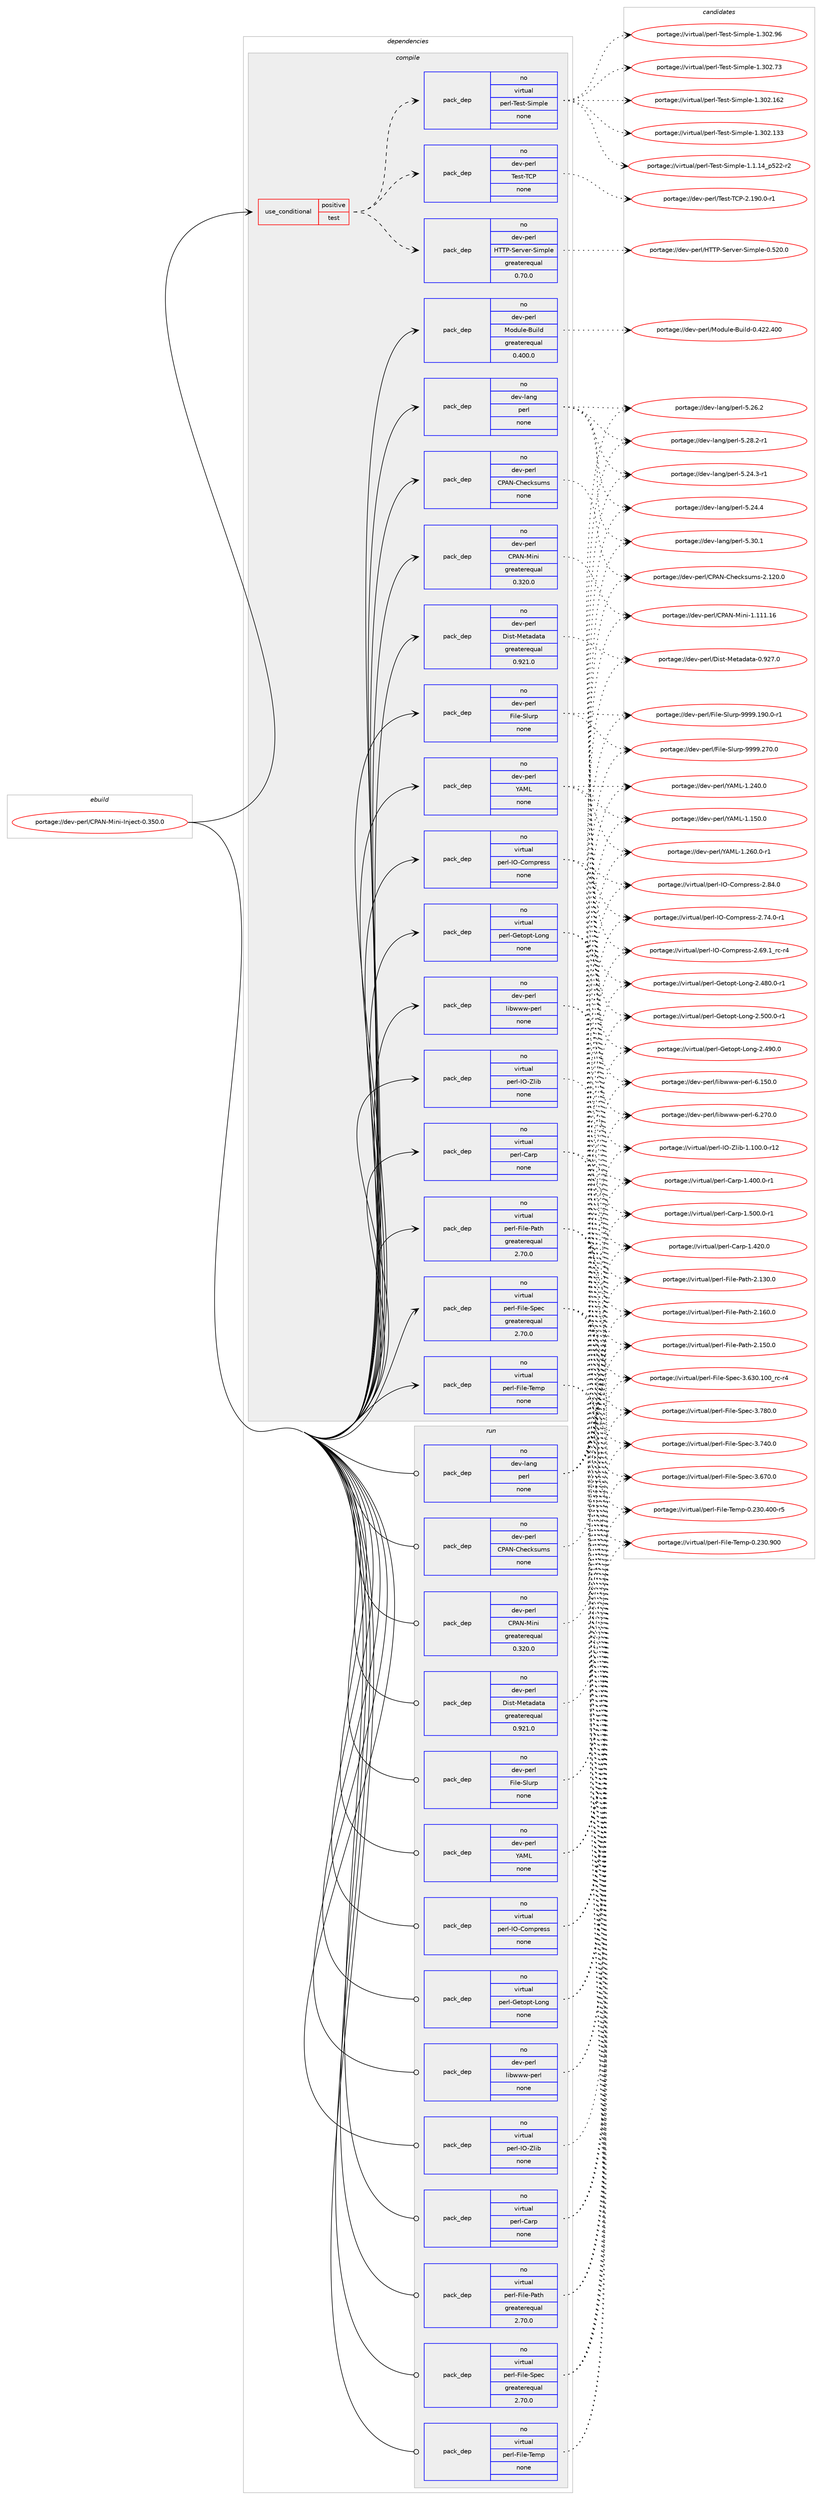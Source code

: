 digraph prolog {

# *************
# Graph options
# *************

newrank=true;
concentrate=true;
compound=true;
graph [rankdir=LR,fontname=Helvetica,fontsize=10,ranksep=1.5];#, ranksep=2.5, nodesep=0.2];
edge  [arrowhead=vee];
node  [fontname=Helvetica,fontsize=10];

# **********
# The ebuild
# **********

subgraph cluster_leftcol {
color=gray;
label=<<i>ebuild</i>>;
id [label="portage://dev-perl/CPAN-Mini-Inject-0.350.0", color=red, width=4, href="../dev-perl/CPAN-Mini-Inject-0.350.0.svg"];
}

# ****************
# The dependencies
# ****************

subgraph cluster_midcol {
color=gray;
label=<<i>dependencies</i>>;
subgraph cluster_compile {
fillcolor="#eeeeee";
style=filled;
label=<<i>compile</i>>;
subgraph cond122649 {
dependency499105 [label=<<TABLE BORDER="0" CELLBORDER="1" CELLSPACING="0" CELLPADDING="4"><TR><TD ROWSPAN="3" CELLPADDING="10">use_conditional</TD></TR><TR><TD>positive</TD></TR><TR><TD>test</TD></TR></TABLE>>, shape=none, color=red];
subgraph pack371353 {
dependency499106 [label=<<TABLE BORDER="0" CELLBORDER="1" CELLSPACING="0" CELLPADDING="4" WIDTH="220"><TR><TD ROWSPAN="6" CELLPADDING="30">pack_dep</TD></TR><TR><TD WIDTH="110">no</TD></TR><TR><TD>dev-perl</TD></TR><TR><TD>HTTP-Server-Simple</TD></TR><TR><TD>greaterequal</TD></TR><TR><TD>0.70.0</TD></TR></TABLE>>, shape=none, color=blue];
}
dependency499105:e -> dependency499106:w [weight=20,style="dashed",arrowhead="vee"];
subgraph pack371354 {
dependency499107 [label=<<TABLE BORDER="0" CELLBORDER="1" CELLSPACING="0" CELLPADDING="4" WIDTH="220"><TR><TD ROWSPAN="6" CELLPADDING="30">pack_dep</TD></TR><TR><TD WIDTH="110">no</TD></TR><TR><TD>dev-perl</TD></TR><TR><TD>Test-TCP</TD></TR><TR><TD>none</TD></TR><TR><TD></TD></TR></TABLE>>, shape=none, color=blue];
}
dependency499105:e -> dependency499107:w [weight=20,style="dashed",arrowhead="vee"];
subgraph pack371355 {
dependency499108 [label=<<TABLE BORDER="0" CELLBORDER="1" CELLSPACING="0" CELLPADDING="4" WIDTH="220"><TR><TD ROWSPAN="6" CELLPADDING="30">pack_dep</TD></TR><TR><TD WIDTH="110">no</TD></TR><TR><TD>virtual</TD></TR><TR><TD>perl-Test-Simple</TD></TR><TR><TD>none</TD></TR><TR><TD></TD></TR></TABLE>>, shape=none, color=blue];
}
dependency499105:e -> dependency499108:w [weight=20,style="dashed",arrowhead="vee"];
}
id:e -> dependency499105:w [weight=20,style="solid",arrowhead="vee"];
subgraph pack371356 {
dependency499109 [label=<<TABLE BORDER="0" CELLBORDER="1" CELLSPACING="0" CELLPADDING="4" WIDTH="220"><TR><TD ROWSPAN="6" CELLPADDING="30">pack_dep</TD></TR><TR><TD WIDTH="110">no</TD></TR><TR><TD>dev-lang</TD></TR><TR><TD>perl</TD></TR><TR><TD>none</TD></TR><TR><TD></TD></TR></TABLE>>, shape=none, color=blue];
}
id:e -> dependency499109:w [weight=20,style="solid",arrowhead="vee"];
subgraph pack371357 {
dependency499110 [label=<<TABLE BORDER="0" CELLBORDER="1" CELLSPACING="0" CELLPADDING="4" WIDTH="220"><TR><TD ROWSPAN="6" CELLPADDING="30">pack_dep</TD></TR><TR><TD WIDTH="110">no</TD></TR><TR><TD>dev-perl</TD></TR><TR><TD>CPAN-Checksums</TD></TR><TR><TD>none</TD></TR><TR><TD></TD></TR></TABLE>>, shape=none, color=blue];
}
id:e -> dependency499110:w [weight=20,style="solid",arrowhead="vee"];
subgraph pack371358 {
dependency499111 [label=<<TABLE BORDER="0" CELLBORDER="1" CELLSPACING="0" CELLPADDING="4" WIDTH="220"><TR><TD ROWSPAN="6" CELLPADDING="30">pack_dep</TD></TR><TR><TD WIDTH="110">no</TD></TR><TR><TD>dev-perl</TD></TR><TR><TD>CPAN-Mini</TD></TR><TR><TD>greaterequal</TD></TR><TR><TD>0.320.0</TD></TR></TABLE>>, shape=none, color=blue];
}
id:e -> dependency499111:w [weight=20,style="solid",arrowhead="vee"];
subgraph pack371359 {
dependency499112 [label=<<TABLE BORDER="0" CELLBORDER="1" CELLSPACING="0" CELLPADDING="4" WIDTH="220"><TR><TD ROWSPAN="6" CELLPADDING="30">pack_dep</TD></TR><TR><TD WIDTH="110">no</TD></TR><TR><TD>dev-perl</TD></TR><TR><TD>Dist-Metadata</TD></TR><TR><TD>greaterequal</TD></TR><TR><TD>0.921.0</TD></TR></TABLE>>, shape=none, color=blue];
}
id:e -> dependency499112:w [weight=20,style="solid",arrowhead="vee"];
subgraph pack371360 {
dependency499113 [label=<<TABLE BORDER="0" CELLBORDER="1" CELLSPACING="0" CELLPADDING="4" WIDTH="220"><TR><TD ROWSPAN="6" CELLPADDING="30">pack_dep</TD></TR><TR><TD WIDTH="110">no</TD></TR><TR><TD>dev-perl</TD></TR><TR><TD>File-Slurp</TD></TR><TR><TD>none</TD></TR><TR><TD></TD></TR></TABLE>>, shape=none, color=blue];
}
id:e -> dependency499113:w [weight=20,style="solid",arrowhead="vee"];
subgraph pack371361 {
dependency499114 [label=<<TABLE BORDER="0" CELLBORDER="1" CELLSPACING="0" CELLPADDING="4" WIDTH="220"><TR><TD ROWSPAN="6" CELLPADDING="30">pack_dep</TD></TR><TR><TD WIDTH="110">no</TD></TR><TR><TD>dev-perl</TD></TR><TR><TD>Module-Build</TD></TR><TR><TD>greaterequal</TD></TR><TR><TD>0.400.0</TD></TR></TABLE>>, shape=none, color=blue];
}
id:e -> dependency499114:w [weight=20,style="solid",arrowhead="vee"];
subgraph pack371362 {
dependency499115 [label=<<TABLE BORDER="0" CELLBORDER="1" CELLSPACING="0" CELLPADDING="4" WIDTH="220"><TR><TD ROWSPAN="6" CELLPADDING="30">pack_dep</TD></TR><TR><TD WIDTH="110">no</TD></TR><TR><TD>dev-perl</TD></TR><TR><TD>YAML</TD></TR><TR><TD>none</TD></TR><TR><TD></TD></TR></TABLE>>, shape=none, color=blue];
}
id:e -> dependency499115:w [weight=20,style="solid",arrowhead="vee"];
subgraph pack371363 {
dependency499116 [label=<<TABLE BORDER="0" CELLBORDER="1" CELLSPACING="0" CELLPADDING="4" WIDTH="220"><TR><TD ROWSPAN="6" CELLPADDING="30">pack_dep</TD></TR><TR><TD WIDTH="110">no</TD></TR><TR><TD>dev-perl</TD></TR><TR><TD>libwww-perl</TD></TR><TR><TD>none</TD></TR><TR><TD></TD></TR></TABLE>>, shape=none, color=blue];
}
id:e -> dependency499116:w [weight=20,style="solid",arrowhead="vee"];
subgraph pack371364 {
dependency499117 [label=<<TABLE BORDER="0" CELLBORDER="1" CELLSPACING="0" CELLPADDING="4" WIDTH="220"><TR><TD ROWSPAN="6" CELLPADDING="30">pack_dep</TD></TR><TR><TD WIDTH="110">no</TD></TR><TR><TD>virtual</TD></TR><TR><TD>perl-Carp</TD></TR><TR><TD>none</TD></TR><TR><TD></TD></TR></TABLE>>, shape=none, color=blue];
}
id:e -> dependency499117:w [weight=20,style="solid",arrowhead="vee"];
subgraph pack371365 {
dependency499118 [label=<<TABLE BORDER="0" CELLBORDER="1" CELLSPACING="0" CELLPADDING="4" WIDTH="220"><TR><TD ROWSPAN="6" CELLPADDING="30">pack_dep</TD></TR><TR><TD WIDTH="110">no</TD></TR><TR><TD>virtual</TD></TR><TR><TD>perl-File-Path</TD></TR><TR><TD>greaterequal</TD></TR><TR><TD>2.70.0</TD></TR></TABLE>>, shape=none, color=blue];
}
id:e -> dependency499118:w [weight=20,style="solid",arrowhead="vee"];
subgraph pack371366 {
dependency499119 [label=<<TABLE BORDER="0" CELLBORDER="1" CELLSPACING="0" CELLPADDING="4" WIDTH="220"><TR><TD ROWSPAN="6" CELLPADDING="30">pack_dep</TD></TR><TR><TD WIDTH="110">no</TD></TR><TR><TD>virtual</TD></TR><TR><TD>perl-File-Spec</TD></TR><TR><TD>greaterequal</TD></TR><TR><TD>2.70.0</TD></TR></TABLE>>, shape=none, color=blue];
}
id:e -> dependency499119:w [weight=20,style="solid",arrowhead="vee"];
subgraph pack371367 {
dependency499120 [label=<<TABLE BORDER="0" CELLBORDER="1" CELLSPACING="0" CELLPADDING="4" WIDTH="220"><TR><TD ROWSPAN="6" CELLPADDING="30">pack_dep</TD></TR><TR><TD WIDTH="110">no</TD></TR><TR><TD>virtual</TD></TR><TR><TD>perl-File-Temp</TD></TR><TR><TD>none</TD></TR><TR><TD></TD></TR></TABLE>>, shape=none, color=blue];
}
id:e -> dependency499120:w [weight=20,style="solid",arrowhead="vee"];
subgraph pack371368 {
dependency499121 [label=<<TABLE BORDER="0" CELLBORDER="1" CELLSPACING="0" CELLPADDING="4" WIDTH="220"><TR><TD ROWSPAN="6" CELLPADDING="30">pack_dep</TD></TR><TR><TD WIDTH="110">no</TD></TR><TR><TD>virtual</TD></TR><TR><TD>perl-Getopt-Long</TD></TR><TR><TD>none</TD></TR><TR><TD></TD></TR></TABLE>>, shape=none, color=blue];
}
id:e -> dependency499121:w [weight=20,style="solid",arrowhead="vee"];
subgraph pack371369 {
dependency499122 [label=<<TABLE BORDER="0" CELLBORDER="1" CELLSPACING="0" CELLPADDING="4" WIDTH="220"><TR><TD ROWSPAN="6" CELLPADDING="30">pack_dep</TD></TR><TR><TD WIDTH="110">no</TD></TR><TR><TD>virtual</TD></TR><TR><TD>perl-IO-Compress</TD></TR><TR><TD>none</TD></TR><TR><TD></TD></TR></TABLE>>, shape=none, color=blue];
}
id:e -> dependency499122:w [weight=20,style="solid",arrowhead="vee"];
subgraph pack371370 {
dependency499123 [label=<<TABLE BORDER="0" CELLBORDER="1" CELLSPACING="0" CELLPADDING="4" WIDTH="220"><TR><TD ROWSPAN="6" CELLPADDING="30">pack_dep</TD></TR><TR><TD WIDTH="110">no</TD></TR><TR><TD>virtual</TD></TR><TR><TD>perl-IO-Zlib</TD></TR><TR><TD>none</TD></TR><TR><TD></TD></TR></TABLE>>, shape=none, color=blue];
}
id:e -> dependency499123:w [weight=20,style="solid",arrowhead="vee"];
}
subgraph cluster_compileandrun {
fillcolor="#eeeeee";
style=filled;
label=<<i>compile and run</i>>;
}
subgraph cluster_run {
fillcolor="#eeeeee";
style=filled;
label=<<i>run</i>>;
subgraph pack371371 {
dependency499124 [label=<<TABLE BORDER="0" CELLBORDER="1" CELLSPACING="0" CELLPADDING="4" WIDTH="220"><TR><TD ROWSPAN="6" CELLPADDING="30">pack_dep</TD></TR><TR><TD WIDTH="110">no</TD></TR><TR><TD>dev-lang</TD></TR><TR><TD>perl</TD></TR><TR><TD>none</TD></TR><TR><TD></TD></TR></TABLE>>, shape=none, color=blue];
}
id:e -> dependency499124:w [weight=20,style="solid",arrowhead="odot"];
subgraph pack371372 {
dependency499125 [label=<<TABLE BORDER="0" CELLBORDER="1" CELLSPACING="0" CELLPADDING="4" WIDTH="220"><TR><TD ROWSPAN="6" CELLPADDING="30">pack_dep</TD></TR><TR><TD WIDTH="110">no</TD></TR><TR><TD>dev-perl</TD></TR><TR><TD>CPAN-Checksums</TD></TR><TR><TD>none</TD></TR><TR><TD></TD></TR></TABLE>>, shape=none, color=blue];
}
id:e -> dependency499125:w [weight=20,style="solid",arrowhead="odot"];
subgraph pack371373 {
dependency499126 [label=<<TABLE BORDER="0" CELLBORDER="1" CELLSPACING="0" CELLPADDING="4" WIDTH="220"><TR><TD ROWSPAN="6" CELLPADDING="30">pack_dep</TD></TR><TR><TD WIDTH="110">no</TD></TR><TR><TD>dev-perl</TD></TR><TR><TD>CPAN-Mini</TD></TR><TR><TD>greaterequal</TD></TR><TR><TD>0.320.0</TD></TR></TABLE>>, shape=none, color=blue];
}
id:e -> dependency499126:w [weight=20,style="solid",arrowhead="odot"];
subgraph pack371374 {
dependency499127 [label=<<TABLE BORDER="0" CELLBORDER="1" CELLSPACING="0" CELLPADDING="4" WIDTH="220"><TR><TD ROWSPAN="6" CELLPADDING="30">pack_dep</TD></TR><TR><TD WIDTH="110">no</TD></TR><TR><TD>dev-perl</TD></TR><TR><TD>Dist-Metadata</TD></TR><TR><TD>greaterequal</TD></TR><TR><TD>0.921.0</TD></TR></TABLE>>, shape=none, color=blue];
}
id:e -> dependency499127:w [weight=20,style="solid",arrowhead="odot"];
subgraph pack371375 {
dependency499128 [label=<<TABLE BORDER="0" CELLBORDER="1" CELLSPACING="0" CELLPADDING="4" WIDTH="220"><TR><TD ROWSPAN="6" CELLPADDING="30">pack_dep</TD></TR><TR><TD WIDTH="110">no</TD></TR><TR><TD>dev-perl</TD></TR><TR><TD>File-Slurp</TD></TR><TR><TD>none</TD></TR><TR><TD></TD></TR></TABLE>>, shape=none, color=blue];
}
id:e -> dependency499128:w [weight=20,style="solid",arrowhead="odot"];
subgraph pack371376 {
dependency499129 [label=<<TABLE BORDER="0" CELLBORDER="1" CELLSPACING="0" CELLPADDING="4" WIDTH="220"><TR><TD ROWSPAN="6" CELLPADDING="30">pack_dep</TD></TR><TR><TD WIDTH="110">no</TD></TR><TR><TD>dev-perl</TD></TR><TR><TD>YAML</TD></TR><TR><TD>none</TD></TR><TR><TD></TD></TR></TABLE>>, shape=none, color=blue];
}
id:e -> dependency499129:w [weight=20,style="solid",arrowhead="odot"];
subgraph pack371377 {
dependency499130 [label=<<TABLE BORDER="0" CELLBORDER="1" CELLSPACING="0" CELLPADDING="4" WIDTH="220"><TR><TD ROWSPAN="6" CELLPADDING="30">pack_dep</TD></TR><TR><TD WIDTH="110">no</TD></TR><TR><TD>dev-perl</TD></TR><TR><TD>libwww-perl</TD></TR><TR><TD>none</TD></TR><TR><TD></TD></TR></TABLE>>, shape=none, color=blue];
}
id:e -> dependency499130:w [weight=20,style="solid",arrowhead="odot"];
subgraph pack371378 {
dependency499131 [label=<<TABLE BORDER="0" CELLBORDER="1" CELLSPACING="0" CELLPADDING="4" WIDTH="220"><TR><TD ROWSPAN="6" CELLPADDING="30">pack_dep</TD></TR><TR><TD WIDTH="110">no</TD></TR><TR><TD>virtual</TD></TR><TR><TD>perl-Carp</TD></TR><TR><TD>none</TD></TR><TR><TD></TD></TR></TABLE>>, shape=none, color=blue];
}
id:e -> dependency499131:w [weight=20,style="solid",arrowhead="odot"];
subgraph pack371379 {
dependency499132 [label=<<TABLE BORDER="0" CELLBORDER="1" CELLSPACING="0" CELLPADDING="4" WIDTH="220"><TR><TD ROWSPAN="6" CELLPADDING="30">pack_dep</TD></TR><TR><TD WIDTH="110">no</TD></TR><TR><TD>virtual</TD></TR><TR><TD>perl-File-Path</TD></TR><TR><TD>greaterequal</TD></TR><TR><TD>2.70.0</TD></TR></TABLE>>, shape=none, color=blue];
}
id:e -> dependency499132:w [weight=20,style="solid",arrowhead="odot"];
subgraph pack371380 {
dependency499133 [label=<<TABLE BORDER="0" CELLBORDER="1" CELLSPACING="0" CELLPADDING="4" WIDTH="220"><TR><TD ROWSPAN="6" CELLPADDING="30">pack_dep</TD></TR><TR><TD WIDTH="110">no</TD></TR><TR><TD>virtual</TD></TR><TR><TD>perl-File-Spec</TD></TR><TR><TD>greaterequal</TD></TR><TR><TD>2.70.0</TD></TR></TABLE>>, shape=none, color=blue];
}
id:e -> dependency499133:w [weight=20,style="solid",arrowhead="odot"];
subgraph pack371381 {
dependency499134 [label=<<TABLE BORDER="0" CELLBORDER="1" CELLSPACING="0" CELLPADDING="4" WIDTH="220"><TR><TD ROWSPAN="6" CELLPADDING="30">pack_dep</TD></TR><TR><TD WIDTH="110">no</TD></TR><TR><TD>virtual</TD></TR><TR><TD>perl-File-Temp</TD></TR><TR><TD>none</TD></TR><TR><TD></TD></TR></TABLE>>, shape=none, color=blue];
}
id:e -> dependency499134:w [weight=20,style="solid",arrowhead="odot"];
subgraph pack371382 {
dependency499135 [label=<<TABLE BORDER="0" CELLBORDER="1" CELLSPACING="0" CELLPADDING="4" WIDTH="220"><TR><TD ROWSPAN="6" CELLPADDING="30">pack_dep</TD></TR><TR><TD WIDTH="110">no</TD></TR><TR><TD>virtual</TD></TR><TR><TD>perl-Getopt-Long</TD></TR><TR><TD>none</TD></TR><TR><TD></TD></TR></TABLE>>, shape=none, color=blue];
}
id:e -> dependency499135:w [weight=20,style="solid",arrowhead="odot"];
subgraph pack371383 {
dependency499136 [label=<<TABLE BORDER="0" CELLBORDER="1" CELLSPACING="0" CELLPADDING="4" WIDTH="220"><TR><TD ROWSPAN="6" CELLPADDING="30">pack_dep</TD></TR><TR><TD WIDTH="110">no</TD></TR><TR><TD>virtual</TD></TR><TR><TD>perl-IO-Compress</TD></TR><TR><TD>none</TD></TR><TR><TD></TD></TR></TABLE>>, shape=none, color=blue];
}
id:e -> dependency499136:w [weight=20,style="solid",arrowhead="odot"];
subgraph pack371384 {
dependency499137 [label=<<TABLE BORDER="0" CELLBORDER="1" CELLSPACING="0" CELLPADDING="4" WIDTH="220"><TR><TD ROWSPAN="6" CELLPADDING="30">pack_dep</TD></TR><TR><TD WIDTH="110">no</TD></TR><TR><TD>virtual</TD></TR><TR><TD>perl-IO-Zlib</TD></TR><TR><TD>none</TD></TR><TR><TD></TD></TR></TABLE>>, shape=none, color=blue];
}
id:e -> dependency499137:w [weight=20,style="solid",arrowhead="odot"];
}
}

# **************
# The candidates
# **************

subgraph cluster_choices {
rank=same;
color=gray;
label=<<i>candidates</i>>;

subgraph choice371353 {
color=black;
nodesep=1;
choice100101118451121011141084772848480458310111411810111445831051091121081014548465350484648 [label="portage://dev-perl/HTTP-Server-Simple-0.520.0", color=red, width=4,href="../dev-perl/HTTP-Server-Simple-0.520.0.svg"];
dependency499106:e -> choice100101118451121011141084772848480458310111411810111445831051091121081014548465350484648:w [style=dotted,weight="100"];
}
subgraph choice371354 {
color=black;
nodesep=1;
choice1001011184511210111410847841011151164584678045504649574846484511449 [label="portage://dev-perl/Test-TCP-2.190.0-r1", color=red, width=4,href="../dev-perl/Test-TCP-2.190.0-r1.svg"];
dependency499107:e -> choice1001011184511210111410847841011151164584678045504649574846484511449:w [style=dotted,weight="100"];
}
subgraph choice371355 {
color=black;
nodesep=1;
choice118105114116117971084711210111410845841011151164583105109112108101454946514850465754 [label="portage://virtual/perl-Test-Simple-1.302.96", color=red, width=4,href="../virtual/perl-Test-Simple-1.302.96.svg"];
choice118105114116117971084711210111410845841011151164583105109112108101454946514850465551 [label="portage://virtual/perl-Test-Simple-1.302.73", color=red, width=4,href="../virtual/perl-Test-Simple-1.302.73.svg"];
choice11810511411611797108471121011141084584101115116458310510911210810145494651485046495450 [label="portage://virtual/perl-Test-Simple-1.302.162", color=red, width=4,href="../virtual/perl-Test-Simple-1.302.162.svg"];
choice11810511411611797108471121011141084584101115116458310510911210810145494651485046495151 [label="portage://virtual/perl-Test-Simple-1.302.133", color=red, width=4,href="../virtual/perl-Test-Simple-1.302.133.svg"];
choice11810511411611797108471121011141084584101115116458310510911210810145494649464952951125350504511450 [label="portage://virtual/perl-Test-Simple-1.1.14_p522-r2", color=red, width=4,href="../virtual/perl-Test-Simple-1.1.14_p522-r2.svg"];
dependency499108:e -> choice118105114116117971084711210111410845841011151164583105109112108101454946514850465754:w [style=dotted,weight="100"];
dependency499108:e -> choice118105114116117971084711210111410845841011151164583105109112108101454946514850465551:w [style=dotted,weight="100"];
dependency499108:e -> choice11810511411611797108471121011141084584101115116458310510911210810145494651485046495450:w [style=dotted,weight="100"];
dependency499108:e -> choice11810511411611797108471121011141084584101115116458310510911210810145494651485046495151:w [style=dotted,weight="100"];
dependency499108:e -> choice11810511411611797108471121011141084584101115116458310510911210810145494649464952951125350504511450:w [style=dotted,weight="100"];
}
subgraph choice371356 {
color=black;
nodesep=1;
choice10010111845108971101034711210111410845534651484649 [label="portage://dev-lang/perl-5.30.1", color=red, width=4,href="../dev-lang/perl-5.30.1.svg"];
choice100101118451089711010347112101114108455346505646504511449 [label="portage://dev-lang/perl-5.28.2-r1", color=red, width=4,href="../dev-lang/perl-5.28.2-r1.svg"];
choice10010111845108971101034711210111410845534650544650 [label="portage://dev-lang/perl-5.26.2", color=red, width=4,href="../dev-lang/perl-5.26.2.svg"];
choice10010111845108971101034711210111410845534650524652 [label="portage://dev-lang/perl-5.24.4", color=red, width=4,href="../dev-lang/perl-5.24.4.svg"];
choice100101118451089711010347112101114108455346505246514511449 [label="portage://dev-lang/perl-5.24.3-r1", color=red, width=4,href="../dev-lang/perl-5.24.3-r1.svg"];
dependency499109:e -> choice10010111845108971101034711210111410845534651484649:w [style=dotted,weight="100"];
dependency499109:e -> choice100101118451089711010347112101114108455346505646504511449:w [style=dotted,weight="100"];
dependency499109:e -> choice10010111845108971101034711210111410845534650544650:w [style=dotted,weight="100"];
dependency499109:e -> choice10010111845108971101034711210111410845534650524652:w [style=dotted,weight="100"];
dependency499109:e -> choice100101118451089711010347112101114108455346505246514511449:w [style=dotted,weight="100"];
}
subgraph choice371357 {
color=black;
nodesep=1;
choice1001011184511210111410847678065784567104101991071151171091154550464950484648 [label="portage://dev-perl/CPAN-Checksums-2.120.0", color=red, width=4,href="../dev-perl/CPAN-Checksums-2.120.0.svg"];
dependency499110:e -> choice1001011184511210111410847678065784567104101991071151171091154550464950484648:w [style=dotted,weight="100"];
}
subgraph choice371358 {
color=black;
nodesep=1;
choice1001011184511210111410847678065784577105110105454946494949464954 [label="portage://dev-perl/CPAN-Mini-1.111.16", color=red, width=4,href="../dev-perl/CPAN-Mini-1.111.16.svg"];
dependency499111:e -> choice1001011184511210111410847678065784577105110105454946494949464954:w [style=dotted,weight="100"];
}
subgraph choice371359 {
color=black;
nodesep=1;
choice10010111845112101114108476810511511645771011169710097116974548465750554648 [label="portage://dev-perl/Dist-Metadata-0.927.0", color=red, width=4,href="../dev-perl/Dist-Metadata-0.927.0.svg"];
dependency499112:e -> choice10010111845112101114108476810511511645771011169710097116974548465750554648:w [style=dotted,weight="100"];
}
subgraph choice371360 {
color=black;
nodesep=1;
choice10010111845112101114108477010510810145831081171141124557575757465055484648 [label="portage://dev-perl/File-Slurp-9999.270.0", color=red, width=4,href="../dev-perl/File-Slurp-9999.270.0.svg"];
choice100101118451121011141084770105108101458310811711411245575757574649574846484511449 [label="portage://dev-perl/File-Slurp-9999.190.0-r1", color=red, width=4,href="../dev-perl/File-Slurp-9999.190.0-r1.svg"];
dependency499113:e -> choice10010111845112101114108477010510810145831081171141124557575757465055484648:w [style=dotted,weight="100"];
dependency499113:e -> choice100101118451121011141084770105108101458310811711411245575757574649574846484511449:w [style=dotted,weight="100"];
}
subgraph choice371361 {
color=black;
nodesep=1;
choice100101118451121011141084777111100117108101456611710510810045484652505046524848 [label="portage://dev-perl/Module-Build-0.422.400", color=red, width=4,href="../dev-perl/Module-Build-0.422.400.svg"];
dependency499114:e -> choice100101118451121011141084777111100117108101456611710510810045484652505046524848:w [style=dotted,weight="100"];
}
subgraph choice371362 {
color=black;
nodesep=1;
choice10010111845112101114108478965777645494650544846484511449 [label="portage://dev-perl/YAML-1.260.0-r1", color=red, width=4,href="../dev-perl/YAML-1.260.0-r1.svg"];
choice1001011184511210111410847896577764549465052484648 [label="portage://dev-perl/YAML-1.240.0", color=red, width=4,href="../dev-perl/YAML-1.240.0.svg"];
choice1001011184511210111410847896577764549464953484648 [label="portage://dev-perl/YAML-1.150.0", color=red, width=4,href="../dev-perl/YAML-1.150.0.svg"];
dependency499115:e -> choice10010111845112101114108478965777645494650544846484511449:w [style=dotted,weight="100"];
dependency499115:e -> choice1001011184511210111410847896577764549465052484648:w [style=dotted,weight="100"];
dependency499115:e -> choice1001011184511210111410847896577764549464953484648:w [style=dotted,weight="100"];
}
subgraph choice371363 {
color=black;
nodesep=1;
choice100101118451121011141084710810598119119119451121011141084554465055484648 [label="portage://dev-perl/libwww-perl-6.270.0", color=red, width=4,href="../dev-perl/libwww-perl-6.270.0.svg"];
choice100101118451121011141084710810598119119119451121011141084554464953484648 [label="portage://dev-perl/libwww-perl-6.150.0", color=red, width=4,href="../dev-perl/libwww-perl-6.150.0.svg"];
dependency499116:e -> choice100101118451121011141084710810598119119119451121011141084554465055484648:w [style=dotted,weight="100"];
dependency499116:e -> choice100101118451121011141084710810598119119119451121011141084554464953484648:w [style=dotted,weight="100"];
}
subgraph choice371364 {
color=black;
nodesep=1;
choice118105114116117971084711210111410845679711411245494653484846484511449 [label="portage://virtual/perl-Carp-1.500.0-r1", color=red, width=4,href="../virtual/perl-Carp-1.500.0-r1.svg"];
choice11810511411611797108471121011141084567971141124549465250484648 [label="portage://virtual/perl-Carp-1.420.0", color=red, width=4,href="../virtual/perl-Carp-1.420.0.svg"];
choice118105114116117971084711210111410845679711411245494652484846484511449 [label="portage://virtual/perl-Carp-1.400.0-r1", color=red, width=4,href="../virtual/perl-Carp-1.400.0-r1.svg"];
dependency499117:e -> choice118105114116117971084711210111410845679711411245494653484846484511449:w [style=dotted,weight="100"];
dependency499117:e -> choice11810511411611797108471121011141084567971141124549465250484648:w [style=dotted,weight="100"];
dependency499117:e -> choice118105114116117971084711210111410845679711411245494652484846484511449:w [style=dotted,weight="100"];
}
subgraph choice371365 {
color=black;
nodesep=1;
choice118105114116117971084711210111410845701051081014580971161044550464954484648 [label="portage://virtual/perl-File-Path-2.160.0", color=red, width=4,href="../virtual/perl-File-Path-2.160.0.svg"];
choice118105114116117971084711210111410845701051081014580971161044550464953484648 [label="portage://virtual/perl-File-Path-2.150.0", color=red, width=4,href="../virtual/perl-File-Path-2.150.0.svg"];
choice118105114116117971084711210111410845701051081014580971161044550464951484648 [label="portage://virtual/perl-File-Path-2.130.0", color=red, width=4,href="../virtual/perl-File-Path-2.130.0.svg"];
dependency499118:e -> choice118105114116117971084711210111410845701051081014580971161044550464954484648:w [style=dotted,weight="100"];
dependency499118:e -> choice118105114116117971084711210111410845701051081014580971161044550464953484648:w [style=dotted,weight="100"];
dependency499118:e -> choice118105114116117971084711210111410845701051081014580971161044550464951484648:w [style=dotted,weight="100"];
}
subgraph choice371366 {
color=black;
nodesep=1;
choice118105114116117971084711210111410845701051081014583112101994551465556484648 [label="portage://virtual/perl-File-Spec-3.780.0", color=red, width=4,href="../virtual/perl-File-Spec-3.780.0.svg"];
choice118105114116117971084711210111410845701051081014583112101994551465552484648 [label="portage://virtual/perl-File-Spec-3.740.0", color=red, width=4,href="../virtual/perl-File-Spec-3.740.0.svg"];
choice118105114116117971084711210111410845701051081014583112101994551465455484648 [label="portage://virtual/perl-File-Spec-3.670.0", color=red, width=4,href="../virtual/perl-File-Spec-3.670.0.svg"];
choice118105114116117971084711210111410845701051081014583112101994551465451484649484895114994511452 [label="portage://virtual/perl-File-Spec-3.630.100_rc-r4", color=red, width=4,href="../virtual/perl-File-Spec-3.630.100_rc-r4.svg"];
dependency499119:e -> choice118105114116117971084711210111410845701051081014583112101994551465556484648:w [style=dotted,weight="100"];
dependency499119:e -> choice118105114116117971084711210111410845701051081014583112101994551465552484648:w [style=dotted,weight="100"];
dependency499119:e -> choice118105114116117971084711210111410845701051081014583112101994551465455484648:w [style=dotted,weight="100"];
dependency499119:e -> choice118105114116117971084711210111410845701051081014583112101994551465451484649484895114994511452:w [style=dotted,weight="100"];
}
subgraph choice371367 {
color=black;
nodesep=1;
choice11810511411611797108471121011141084570105108101458410110911245484650514846574848 [label="portage://virtual/perl-File-Temp-0.230.900", color=red, width=4,href="../virtual/perl-File-Temp-0.230.900.svg"];
choice118105114116117971084711210111410845701051081014584101109112454846505148465248484511453 [label="portage://virtual/perl-File-Temp-0.230.400-r5", color=red, width=4,href="../virtual/perl-File-Temp-0.230.400-r5.svg"];
dependency499120:e -> choice11810511411611797108471121011141084570105108101458410110911245484650514846574848:w [style=dotted,weight="100"];
dependency499120:e -> choice118105114116117971084711210111410845701051081014584101109112454846505148465248484511453:w [style=dotted,weight="100"];
}
subgraph choice371368 {
color=black;
nodesep=1;
choice11810511411611797108471121011141084571101116111112116457611111010345504653484846484511449 [label="portage://virtual/perl-Getopt-Long-2.500.0-r1", color=red, width=4,href="../virtual/perl-Getopt-Long-2.500.0-r1.svg"];
choice1181051141161179710847112101114108457110111611111211645761111101034550465257484648 [label="portage://virtual/perl-Getopt-Long-2.490.0", color=red, width=4,href="../virtual/perl-Getopt-Long-2.490.0.svg"];
choice11810511411611797108471121011141084571101116111112116457611111010345504652564846484511449 [label="portage://virtual/perl-Getopt-Long-2.480.0-r1", color=red, width=4,href="../virtual/perl-Getopt-Long-2.480.0-r1.svg"];
dependency499121:e -> choice11810511411611797108471121011141084571101116111112116457611111010345504653484846484511449:w [style=dotted,weight="100"];
dependency499121:e -> choice1181051141161179710847112101114108457110111611111211645761111101034550465257484648:w [style=dotted,weight="100"];
dependency499121:e -> choice11810511411611797108471121011141084571101116111112116457611111010345504652564846484511449:w [style=dotted,weight="100"];
}
subgraph choice371369 {
color=black;
nodesep=1;
choice1181051141161179710847112101114108457379456711110911211410111511545504656524648 [label="portage://virtual/perl-IO-Compress-2.84.0", color=red, width=4,href="../virtual/perl-IO-Compress-2.84.0.svg"];
choice11810511411611797108471121011141084573794567111109112114101115115455046555246484511449 [label="portage://virtual/perl-IO-Compress-2.74.0-r1", color=red, width=4,href="../virtual/perl-IO-Compress-2.74.0-r1.svg"];
choice118105114116117971084711210111410845737945671111091121141011151154550465457464995114994511452 [label="portage://virtual/perl-IO-Compress-2.69.1_rc-r4", color=red, width=4,href="../virtual/perl-IO-Compress-2.69.1_rc-r4.svg"];
dependency499122:e -> choice1181051141161179710847112101114108457379456711110911211410111511545504656524648:w [style=dotted,weight="100"];
dependency499122:e -> choice11810511411611797108471121011141084573794567111109112114101115115455046555246484511449:w [style=dotted,weight="100"];
dependency499122:e -> choice118105114116117971084711210111410845737945671111091121141011151154550465457464995114994511452:w [style=dotted,weight="100"];
}
subgraph choice371370 {
color=black;
nodesep=1;
choice11810511411611797108471121011141084573794590108105984549464948484648451144950 [label="portage://virtual/perl-IO-Zlib-1.100.0-r12", color=red, width=4,href="../virtual/perl-IO-Zlib-1.100.0-r12.svg"];
dependency499123:e -> choice11810511411611797108471121011141084573794590108105984549464948484648451144950:w [style=dotted,weight="100"];
}
subgraph choice371371 {
color=black;
nodesep=1;
choice10010111845108971101034711210111410845534651484649 [label="portage://dev-lang/perl-5.30.1", color=red, width=4,href="../dev-lang/perl-5.30.1.svg"];
choice100101118451089711010347112101114108455346505646504511449 [label="portage://dev-lang/perl-5.28.2-r1", color=red, width=4,href="../dev-lang/perl-5.28.2-r1.svg"];
choice10010111845108971101034711210111410845534650544650 [label="portage://dev-lang/perl-5.26.2", color=red, width=4,href="../dev-lang/perl-5.26.2.svg"];
choice10010111845108971101034711210111410845534650524652 [label="portage://dev-lang/perl-5.24.4", color=red, width=4,href="../dev-lang/perl-5.24.4.svg"];
choice100101118451089711010347112101114108455346505246514511449 [label="portage://dev-lang/perl-5.24.3-r1", color=red, width=4,href="../dev-lang/perl-5.24.3-r1.svg"];
dependency499124:e -> choice10010111845108971101034711210111410845534651484649:w [style=dotted,weight="100"];
dependency499124:e -> choice100101118451089711010347112101114108455346505646504511449:w [style=dotted,weight="100"];
dependency499124:e -> choice10010111845108971101034711210111410845534650544650:w [style=dotted,weight="100"];
dependency499124:e -> choice10010111845108971101034711210111410845534650524652:w [style=dotted,weight="100"];
dependency499124:e -> choice100101118451089711010347112101114108455346505246514511449:w [style=dotted,weight="100"];
}
subgraph choice371372 {
color=black;
nodesep=1;
choice1001011184511210111410847678065784567104101991071151171091154550464950484648 [label="portage://dev-perl/CPAN-Checksums-2.120.0", color=red, width=4,href="../dev-perl/CPAN-Checksums-2.120.0.svg"];
dependency499125:e -> choice1001011184511210111410847678065784567104101991071151171091154550464950484648:w [style=dotted,weight="100"];
}
subgraph choice371373 {
color=black;
nodesep=1;
choice1001011184511210111410847678065784577105110105454946494949464954 [label="portage://dev-perl/CPAN-Mini-1.111.16", color=red, width=4,href="../dev-perl/CPAN-Mini-1.111.16.svg"];
dependency499126:e -> choice1001011184511210111410847678065784577105110105454946494949464954:w [style=dotted,weight="100"];
}
subgraph choice371374 {
color=black;
nodesep=1;
choice10010111845112101114108476810511511645771011169710097116974548465750554648 [label="portage://dev-perl/Dist-Metadata-0.927.0", color=red, width=4,href="../dev-perl/Dist-Metadata-0.927.0.svg"];
dependency499127:e -> choice10010111845112101114108476810511511645771011169710097116974548465750554648:w [style=dotted,weight="100"];
}
subgraph choice371375 {
color=black;
nodesep=1;
choice10010111845112101114108477010510810145831081171141124557575757465055484648 [label="portage://dev-perl/File-Slurp-9999.270.0", color=red, width=4,href="../dev-perl/File-Slurp-9999.270.0.svg"];
choice100101118451121011141084770105108101458310811711411245575757574649574846484511449 [label="portage://dev-perl/File-Slurp-9999.190.0-r1", color=red, width=4,href="../dev-perl/File-Slurp-9999.190.0-r1.svg"];
dependency499128:e -> choice10010111845112101114108477010510810145831081171141124557575757465055484648:w [style=dotted,weight="100"];
dependency499128:e -> choice100101118451121011141084770105108101458310811711411245575757574649574846484511449:w [style=dotted,weight="100"];
}
subgraph choice371376 {
color=black;
nodesep=1;
choice10010111845112101114108478965777645494650544846484511449 [label="portage://dev-perl/YAML-1.260.0-r1", color=red, width=4,href="../dev-perl/YAML-1.260.0-r1.svg"];
choice1001011184511210111410847896577764549465052484648 [label="portage://dev-perl/YAML-1.240.0", color=red, width=4,href="../dev-perl/YAML-1.240.0.svg"];
choice1001011184511210111410847896577764549464953484648 [label="portage://dev-perl/YAML-1.150.0", color=red, width=4,href="../dev-perl/YAML-1.150.0.svg"];
dependency499129:e -> choice10010111845112101114108478965777645494650544846484511449:w [style=dotted,weight="100"];
dependency499129:e -> choice1001011184511210111410847896577764549465052484648:w [style=dotted,weight="100"];
dependency499129:e -> choice1001011184511210111410847896577764549464953484648:w [style=dotted,weight="100"];
}
subgraph choice371377 {
color=black;
nodesep=1;
choice100101118451121011141084710810598119119119451121011141084554465055484648 [label="portage://dev-perl/libwww-perl-6.270.0", color=red, width=4,href="../dev-perl/libwww-perl-6.270.0.svg"];
choice100101118451121011141084710810598119119119451121011141084554464953484648 [label="portage://dev-perl/libwww-perl-6.150.0", color=red, width=4,href="../dev-perl/libwww-perl-6.150.0.svg"];
dependency499130:e -> choice100101118451121011141084710810598119119119451121011141084554465055484648:w [style=dotted,weight="100"];
dependency499130:e -> choice100101118451121011141084710810598119119119451121011141084554464953484648:w [style=dotted,weight="100"];
}
subgraph choice371378 {
color=black;
nodesep=1;
choice118105114116117971084711210111410845679711411245494653484846484511449 [label="portage://virtual/perl-Carp-1.500.0-r1", color=red, width=4,href="../virtual/perl-Carp-1.500.0-r1.svg"];
choice11810511411611797108471121011141084567971141124549465250484648 [label="portage://virtual/perl-Carp-1.420.0", color=red, width=4,href="../virtual/perl-Carp-1.420.0.svg"];
choice118105114116117971084711210111410845679711411245494652484846484511449 [label="portage://virtual/perl-Carp-1.400.0-r1", color=red, width=4,href="../virtual/perl-Carp-1.400.0-r1.svg"];
dependency499131:e -> choice118105114116117971084711210111410845679711411245494653484846484511449:w [style=dotted,weight="100"];
dependency499131:e -> choice11810511411611797108471121011141084567971141124549465250484648:w [style=dotted,weight="100"];
dependency499131:e -> choice118105114116117971084711210111410845679711411245494652484846484511449:w [style=dotted,weight="100"];
}
subgraph choice371379 {
color=black;
nodesep=1;
choice118105114116117971084711210111410845701051081014580971161044550464954484648 [label="portage://virtual/perl-File-Path-2.160.0", color=red, width=4,href="../virtual/perl-File-Path-2.160.0.svg"];
choice118105114116117971084711210111410845701051081014580971161044550464953484648 [label="portage://virtual/perl-File-Path-2.150.0", color=red, width=4,href="../virtual/perl-File-Path-2.150.0.svg"];
choice118105114116117971084711210111410845701051081014580971161044550464951484648 [label="portage://virtual/perl-File-Path-2.130.0", color=red, width=4,href="../virtual/perl-File-Path-2.130.0.svg"];
dependency499132:e -> choice118105114116117971084711210111410845701051081014580971161044550464954484648:w [style=dotted,weight="100"];
dependency499132:e -> choice118105114116117971084711210111410845701051081014580971161044550464953484648:w [style=dotted,weight="100"];
dependency499132:e -> choice118105114116117971084711210111410845701051081014580971161044550464951484648:w [style=dotted,weight="100"];
}
subgraph choice371380 {
color=black;
nodesep=1;
choice118105114116117971084711210111410845701051081014583112101994551465556484648 [label="portage://virtual/perl-File-Spec-3.780.0", color=red, width=4,href="../virtual/perl-File-Spec-3.780.0.svg"];
choice118105114116117971084711210111410845701051081014583112101994551465552484648 [label="portage://virtual/perl-File-Spec-3.740.0", color=red, width=4,href="../virtual/perl-File-Spec-3.740.0.svg"];
choice118105114116117971084711210111410845701051081014583112101994551465455484648 [label="portage://virtual/perl-File-Spec-3.670.0", color=red, width=4,href="../virtual/perl-File-Spec-3.670.0.svg"];
choice118105114116117971084711210111410845701051081014583112101994551465451484649484895114994511452 [label="portage://virtual/perl-File-Spec-3.630.100_rc-r4", color=red, width=4,href="../virtual/perl-File-Spec-3.630.100_rc-r4.svg"];
dependency499133:e -> choice118105114116117971084711210111410845701051081014583112101994551465556484648:w [style=dotted,weight="100"];
dependency499133:e -> choice118105114116117971084711210111410845701051081014583112101994551465552484648:w [style=dotted,weight="100"];
dependency499133:e -> choice118105114116117971084711210111410845701051081014583112101994551465455484648:w [style=dotted,weight="100"];
dependency499133:e -> choice118105114116117971084711210111410845701051081014583112101994551465451484649484895114994511452:w [style=dotted,weight="100"];
}
subgraph choice371381 {
color=black;
nodesep=1;
choice11810511411611797108471121011141084570105108101458410110911245484650514846574848 [label="portage://virtual/perl-File-Temp-0.230.900", color=red, width=4,href="../virtual/perl-File-Temp-0.230.900.svg"];
choice118105114116117971084711210111410845701051081014584101109112454846505148465248484511453 [label="portage://virtual/perl-File-Temp-0.230.400-r5", color=red, width=4,href="../virtual/perl-File-Temp-0.230.400-r5.svg"];
dependency499134:e -> choice11810511411611797108471121011141084570105108101458410110911245484650514846574848:w [style=dotted,weight="100"];
dependency499134:e -> choice118105114116117971084711210111410845701051081014584101109112454846505148465248484511453:w [style=dotted,weight="100"];
}
subgraph choice371382 {
color=black;
nodesep=1;
choice11810511411611797108471121011141084571101116111112116457611111010345504653484846484511449 [label="portage://virtual/perl-Getopt-Long-2.500.0-r1", color=red, width=4,href="../virtual/perl-Getopt-Long-2.500.0-r1.svg"];
choice1181051141161179710847112101114108457110111611111211645761111101034550465257484648 [label="portage://virtual/perl-Getopt-Long-2.490.0", color=red, width=4,href="../virtual/perl-Getopt-Long-2.490.0.svg"];
choice11810511411611797108471121011141084571101116111112116457611111010345504652564846484511449 [label="portage://virtual/perl-Getopt-Long-2.480.0-r1", color=red, width=4,href="../virtual/perl-Getopt-Long-2.480.0-r1.svg"];
dependency499135:e -> choice11810511411611797108471121011141084571101116111112116457611111010345504653484846484511449:w [style=dotted,weight="100"];
dependency499135:e -> choice1181051141161179710847112101114108457110111611111211645761111101034550465257484648:w [style=dotted,weight="100"];
dependency499135:e -> choice11810511411611797108471121011141084571101116111112116457611111010345504652564846484511449:w [style=dotted,weight="100"];
}
subgraph choice371383 {
color=black;
nodesep=1;
choice1181051141161179710847112101114108457379456711110911211410111511545504656524648 [label="portage://virtual/perl-IO-Compress-2.84.0", color=red, width=4,href="../virtual/perl-IO-Compress-2.84.0.svg"];
choice11810511411611797108471121011141084573794567111109112114101115115455046555246484511449 [label="portage://virtual/perl-IO-Compress-2.74.0-r1", color=red, width=4,href="../virtual/perl-IO-Compress-2.74.0-r1.svg"];
choice118105114116117971084711210111410845737945671111091121141011151154550465457464995114994511452 [label="portage://virtual/perl-IO-Compress-2.69.1_rc-r4", color=red, width=4,href="../virtual/perl-IO-Compress-2.69.1_rc-r4.svg"];
dependency499136:e -> choice1181051141161179710847112101114108457379456711110911211410111511545504656524648:w [style=dotted,weight="100"];
dependency499136:e -> choice11810511411611797108471121011141084573794567111109112114101115115455046555246484511449:w [style=dotted,weight="100"];
dependency499136:e -> choice118105114116117971084711210111410845737945671111091121141011151154550465457464995114994511452:w [style=dotted,weight="100"];
}
subgraph choice371384 {
color=black;
nodesep=1;
choice11810511411611797108471121011141084573794590108105984549464948484648451144950 [label="portage://virtual/perl-IO-Zlib-1.100.0-r12", color=red, width=4,href="../virtual/perl-IO-Zlib-1.100.0-r12.svg"];
dependency499137:e -> choice11810511411611797108471121011141084573794590108105984549464948484648451144950:w [style=dotted,weight="100"];
}
}

}
